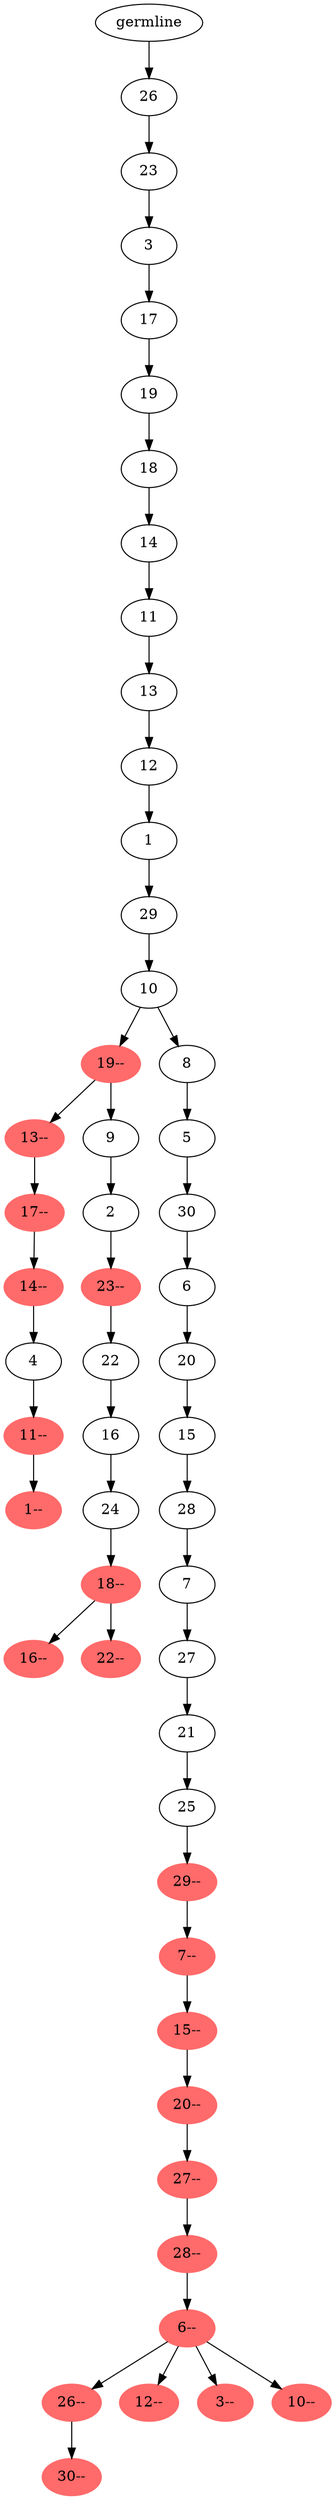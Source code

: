 digraph phylogeny {
	"58" [label="germline"];
	"58" -> "57";
	"57" [label="26"];
	"57" -> "56";
	"56" [label="23"];
	"56" -> "55";
	"55" [label="3"];
	"55" -> "54";
	"54" [label="17"];
	"54" -> "53";
	"53" [label="19"];
	"53" -> "52";
	"52" [label="18"];
	"52" -> "51";
	"51" [label="14"];
	"51" -> "50";
	"50" [label="11"];
	"50" -> "49";
	"49" [label="13"];
	"49" -> "48";
	"48" [label="12"];
	"48" -> "47";
	"47" [label="1"];
	"47" -> "46";
	"46" [label="29"];
	"46" -> "45";
	"45" [label="10"];
	"45" -> "6";
	"6" [color=indianred1, style=filled, label="19--"];
	"6" -> "5";
	"5" [color=indianred1, style=filled, label="13--"];
	"5" -> "1";
	"1" [color=indianred1, style=filled, label="17--"];
	"1" -> "0";
	"0" [color=indianred1, style=filled, label="14--"];
	"0" -> "36";
	"36" [label="4"];
	"36" -> "4";
	"4" [color=indianred1, style=filled, label="11--"];
	"4" -> "40";
	"40" [color=indianred1, style=filled, label="1--"];
	"6" -> "44";
	"44" [label="9"];
	"44" -> "43";
	"43" [label="2"];
	"43" -> "7";
	"7" [color=indianred1, style=filled, label="23--"];
	"7" -> "16";
	"16" [label="22"];
	"16" -> "15";
	"15" [label="16"];
	"15" -> "14";
	"14" [label="24"];
	"14" -> "2";
	"2" [color=indianred1, style=filled, label="18--"];
	"2" -> "12";
	"12" [color=indianred1, style=filled, label="16--"];
	"2" -> "13";
	"13" [color=indianred1, style=filled, label="22--"];
	"45" -> "42";
	"42" [label="8"];
	"42" -> "41";
	"41" [label="5"];
	"41" -> "34";
	"34" [label="30"];
	"34" -> "32";
	"32" [label="6"];
	"32" -> "31";
	"31" [label="20"];
	"31" -> "30";
	"30" [label="15"];
	"30" -> "29";
	"29" [label="28"];
	"29" -> "28";
	"28" [label="7"];
	"28" -> "27";
	"27" [label="27"];
	"27" -> "26";
	"26" [label="21"];
	"26" -> "17";
	"17" [label="25"];
	"17" -> "8";
	"8" [color=indianred1, style=filled, label="29--"];
	"8" -> "23";
	"23" [color=indianred1, style=filled, label="7--"];
	"23" -> "22";
	"22" [color=indianred1, style=filled, label="15--"];
	"22" -> "21";
	"21" [color=indianred1, style=filled, label="20--"];
	"21" -> "20";
	"20" [color=indianred1, style=filled, label="27--"];
	"20" -> "19";
	"19" [color=indianred1, style=filled, label="28--"];
	"19" -> "24";
	"24" [color=indianred1, style=filled, label="6--"];
	"24" -> "25";
	"25" [color=indianred1, style=filled, label="26--"];
	"25" -> "18";
	"18" [color=indianred1, style=filled, label="30--"];
	"24" -> "3";
	"3" [color=indianred1, style=filled, label="12--"];
	"24" -> "39";
	"39" [color=indianred1, style=filled, label="3--"];
	"24" -> "33";
	"33" [color=indianred1, style=filled, label="10--"];
}
